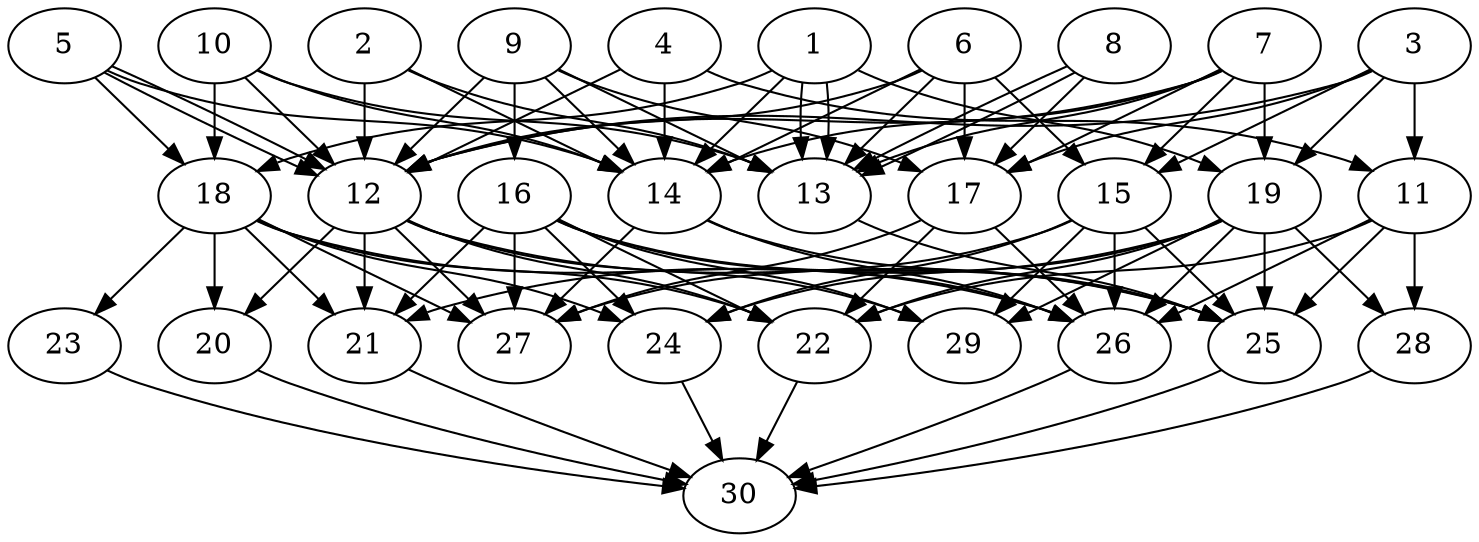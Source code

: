 // DAG automatically generated by daggen at Thu Oct  3 14:04:18 2019
// ./daggen --dot -n 30 --ccr 0.3 --fat 0.7 --regular 0.7 --density 0.9 --mindata 5242880 --maxdata 52428800 
digraph G {
  1 [size="17483093", alpha="0.00", expect_size="5244928"] 
  1 -> 13 [size ="5244928"]
  1 -> 13 [size ="5244928"]
  1 -> 14 [size ="5244928"]
  1 -> 18 [size ="5244928"]
  1 -> 19 [size ="5244928"]
  2 [size="114080427", alpha="0.04", expect_size="34224128"] 
  2 -> 12 [size ="34224128"]
  2 -> 13 [size ="34224128"]
  2 -> 14 [size ="34224128"]
  3 [size="98870613", alpha="0.18", expect_size="29661184"] 
  3 -> 11 [size ="29661184"]
  3 -> 12 [size ="29661184"]
  3 -> 15 [size ="29661184"]
  3 -> 17 [size ="29661184"]
  3 -> 19 [size ="29661184"]
  4 [size="56261973", alpha="0.04", expect_size="16878592"] 
  4 -> 11 [size ="16878592"]
  4 -> 12 [size ="16878592"]
  4 -> 14 [size ="16878592"]
  5 [size="22715733", alpha="0.01", expect_size="6814720"] 
  5 -> 12 [size ="6814720"]
  5 -> 12 [size ="6814720"]
  5 -> 14 [size ="6814720"]
  5 -> 18 [size ="6814720"]
  6 [size="55965013", alpha="0.18", expect_size="16789504"] 
  6 -> 12 [size ="16789504"]
  6 -> 13 [size ="16789504"]
  6 -> 14 [size ="16789504"]
  6 -> 15 [size ="16789504"]
  6 -> 17 [size ="16789504"]
  7 [size="107728213", alpha="0.15", expect_size="32318464"] 
  7 -> 12 [size ="32318464"]
  7 -> 13 [size ="32318464"]
  7 -> 14 [size ="32318464"]
  7 -> 15 [size ="32318464"]
  7 -> 17 [size ="32318464"]
  7 -> 19 [size ="32318464"]
  8 [size="27716267", alpha="0.14", expect_size="8314880"] 
  8 -> 13 [size ="8314880"]
  8 -> 13 [size ="8314880"]
  8 -> 17 [size ="8314880"]
  9 [size="49240747", alpha="0.12", expect_size="14772224"] 
  9 -> 12 [size ="14772224"]
  9 -> 13 [size ="14772224"]
  9 -> 14 [size ="14772224"]
  9 -> 16 [size ="14772224"]
  9 -> 17 [size ="14772224"]
  10 [size="152917333", alpha="0.05", expect_size="45875200"] 
  10 -> 12 [size ="45875200"]
  10 -> 13 [size ="45875200"]
  10 -> 14 [size ="45875200"]
  10 -> 18 [size ="45875200"]
  11 [size="30928213", alpha="0.07", expect_size="9278464"] 
  11 -> 22 [size ="9278464"]
  11 -> 25 [size ="9278464"]
  11 -> 26 [size ="9278464"]
  11 -> 28 [size ="9278464"]
  12 [size="32034133", alpha="0.13", expect_size="9610240"] 
  12 -> 20 [size ="9610240"]
  12 -> 21 [size ="9610240"]
  12 -> 22 [size ="9610240"]
  12 -> 25 [size ="9610240"]
  12 -> 27 [size ="9610240"]
  12 -> 29 [size ="9610240"]
  13 [size="65788587", alpha="0.05", expect_size="19736576"] 
  13 -> 25 [size ="19736576"]
  14 [size="51377493", alpha="0.20", expect_size="15413248"] 
  14 -> 25 [size ="15413248"]
  14 -> 26 [size ="15413248"]
  14 -> 27 [size ="15413248"]
  15 [size="79486293", alpha="0.08", expect_size="23845888"] 
  15 -> 24 [size ="23845888"]
  15 -> 25 [size ="23845888"]
  15 -> 26 [size ="23845888"]
  15 -> 27 [size ="23845888"]
  15 -> 29 [size ="23845888"]
  16 [size="84780373", alpha="0.10", expect_size="25434112"] 
  16 -> 21 [size ="25434112"]
  16 -> 22 [size ="25434112"]
  16 -> 24 [size ="25434112"]
  16 -> 25 [size ="25434112"]
  16 -> 26 [size ="25434112"]
  16 -> 27 [size ="25434112"]
  16 -> 29 [size ="25434112"]
  17 [size="72202240", alpha="0.18", expect_size="21660672"] 
  17 -> 22 [size ="21660672"]
  17 -> 26 [size ="21660672"]
  17 -> 27 [size ="21660672"]
  18 [size="33293653", alpha="0.05", expect_size="9988096"] 
  18 -> 20 [size ="9988096"]
  18 -> 21 [size ="9988096"]
  18 -> 22 [size ="9988096"]
  18 -> 23 [size ="9988096"]
  18 -> 24 [size ="9988096"]
  18 -> 26 [size ="9988096"]
  18 -> 27 [size ="9988096"]
  19 [size="140752213", alpha="0.15", expect_size="42225664"] 
  19 -> 21 [size ="42225664"]
  19 -> 22 [size ="42225664"]
  19 -> 24 [size ="42225664"]
  19 -> 25 [size ="42225664"]
  19 -> 26 [size ="42225664"]
  19 -> 28 [size ="42225664"]
  19 -> 29 [size ="42225664"]
  20 [size="80749227", alpha="0.15", expect_size="24224768"] 
  20 -> 30 [size ="24224768"]
  21 [size="120978773", alpha="0.15", expect_size="36293632"] 
  21 -> 30 [size ="36293632"]
  22 [size="22138880", alpha="0.08", expect_size="6641664"] 
  22 -> 30 [size ="6641664"]
  23 [size="126938453", alpha="0.10", expect_size="38081536"] 
  23 -> 30 [size ="38081536"]
  24 [size="168659627", alpha="0.18", expect_size="50597888"] 
  24 -> 30 [size ="50597888"]
  25 [size="165860693", alpha="0.06", expect_size="49758208"] 
  25 -> 30 [size ="49758208"]
  26 [size="71086080", alpha="0.19", expect_size="21325824"] 
  26 -> 30 [size ="21325824"]
  27 [size="147206827", alpha="0.04", expect_size="44162048"] 
  28 [size="129112747", alpha="0.10", expect_size="38733824"] 
  28 -> 30 [size ="38733824"]
  29 [size="165396480", alpha="0.20", expect_size="49618944"] 
  30 [size="127883947", alpha="0.07", expect_size="38365184"] 
}
